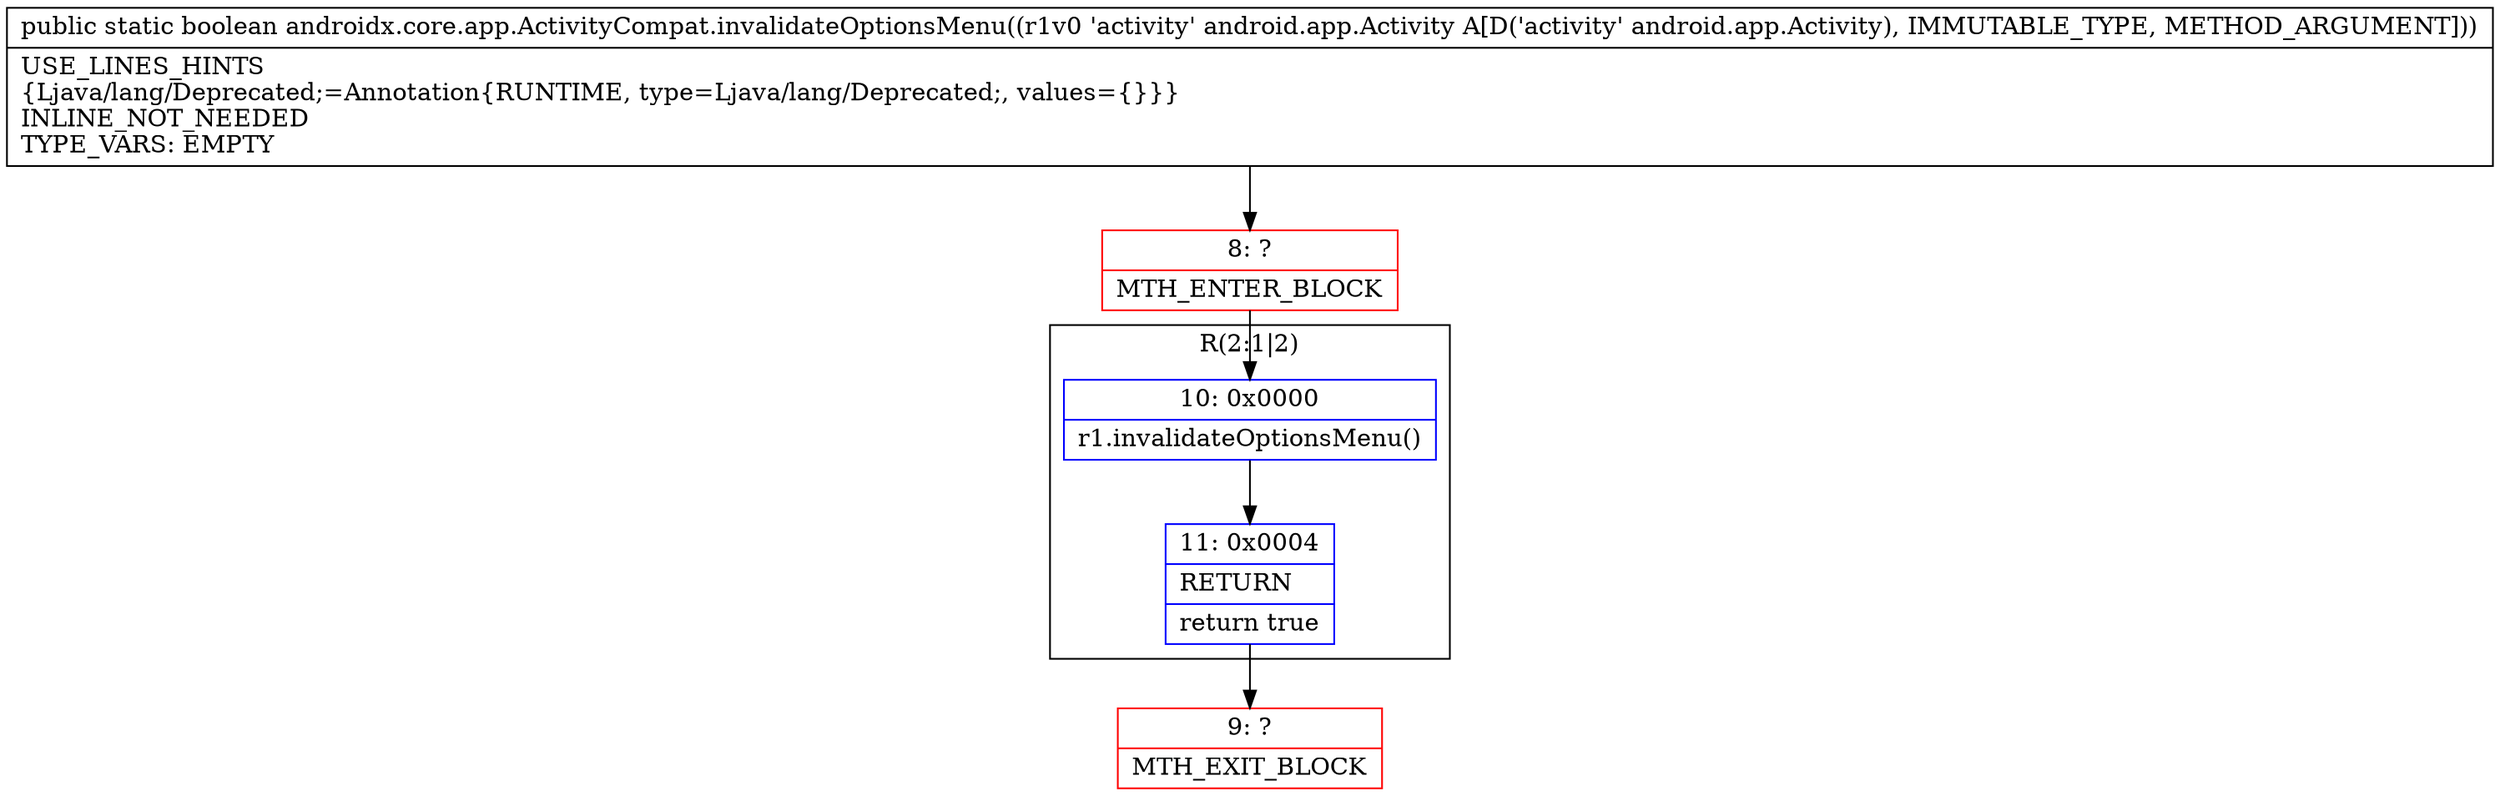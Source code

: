digraph "CFG forandroidx.core.app.ActivityCompat.invalidateOptionsMenu(Landroid\/app\/Activity;)Z" {
subgraph cluster_Region_235917961 {
label = "R(2:1|2)";
node [shape=record,color=blue];
Node_10 [shape=record,label="{10\:\ 0x0000|r1.invalidateOptionsMenu()\l}"];
Node_11 [shape=record,label="{11\:\ 0x0004|RETURN\l|return true\l}"];
}
Node_8 [shape=record,color=red,label="{8\:\ ?|MTH_ENTER_BLOCK\l}"];
Node_9 [shape=record,color=red,label="{9\:\ ?|MTH_EXIT_BLOCK\l}"];
MethodNode[shape=record,label="{public static boolean androidx.core.app.ActivityCompat.invalidateOptionsMenu((r1v0 'activity' android.app.Activity A[D('activity' android.app.Activity), IMMUTABLE_TYPE, METHOD_ARGUMENT]))  | USE_LINES_HINTS\l\{Ljava\/lang\/Deprecated;=Annotation\{RUNTIME, type=Ljava\/lang\/Deprecated;, values=\{\}\}\}\lINLINE_NOT_NEEDED\lTYPE_VARS: EMPTY\l}"];
MethodNode -> Node_8;Node_10 -> Node_11;
Node_11 -> Node_9;
Node_8 -> Node_10;
}

